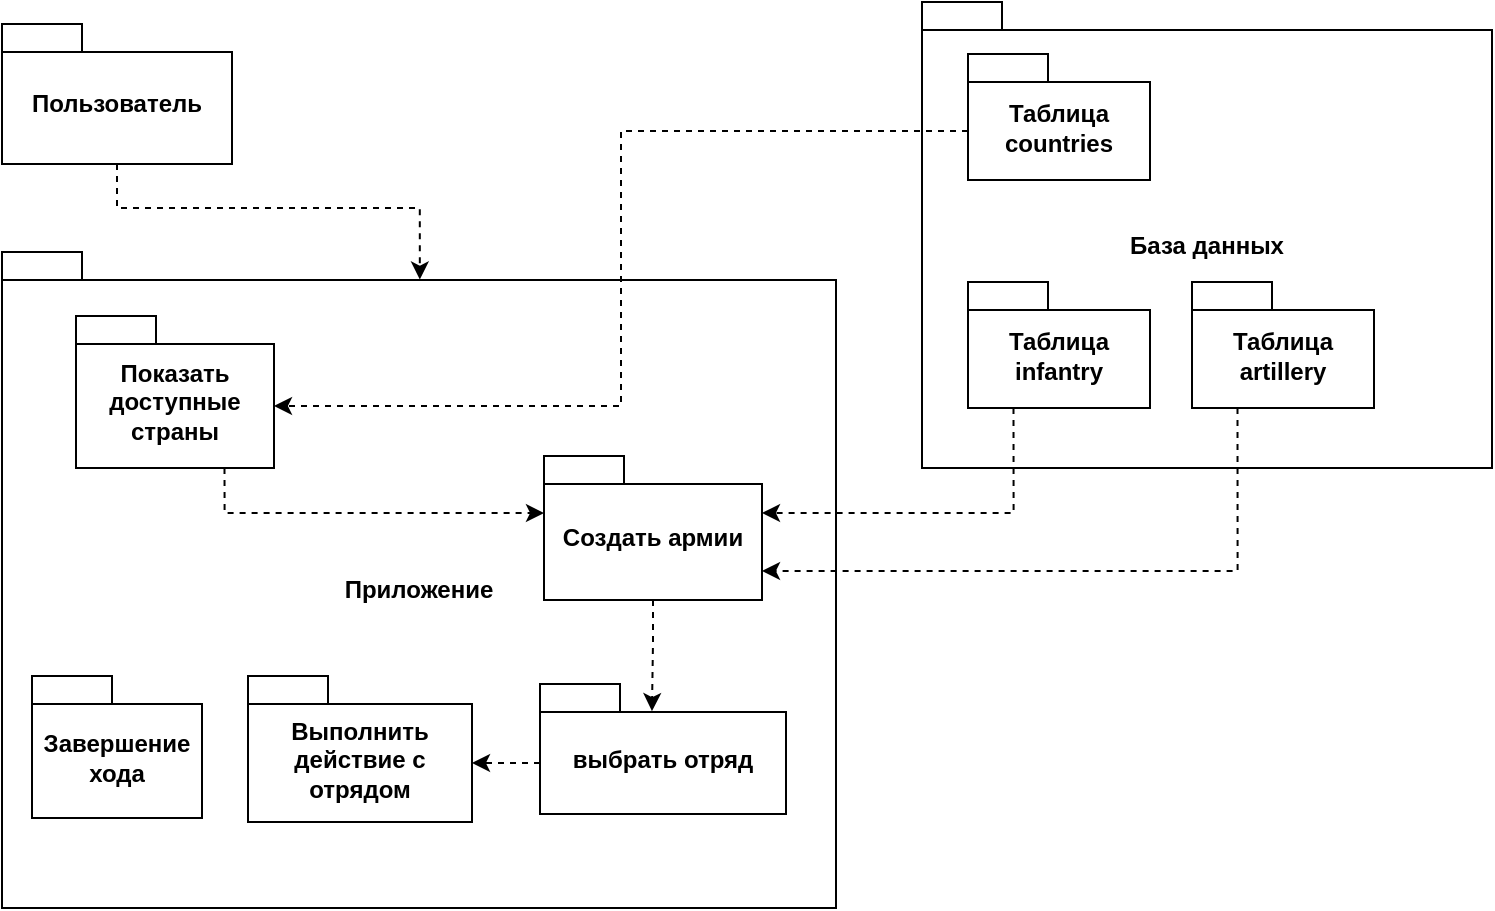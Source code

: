 <mxfile version="22.1.18" type="device">
  <diagram name="Страница — 1" id="-9y93jH47MJVGbrXM4j5">
    <mxGraphModel dx="1053" dy="582" grid="0" gridSize="10" guides="1" tooltips="1" connect="1" arrows="1" fold="1" page="1" pageScale="1" pageWidth="1000" pageHeight="1000" math="0" shadow="0">
      <root>
        <mxCell id="0" />
        <mxCell id="1" parent="0" />
        <mxCell id="kvTZ8B0482PcZTSpZ6St-1" value="База данных" style="shape=folder;fontStyle=1;spacingTop=10;tabWidth=40;tabHeight=14;tabPosition=left;html=1;whiteSpace=wrap;" vertex="1" parent="1">
          <mxGeometry x="574" y="30" width="285" height="233" as="geometry" />
        </mxCell>
        <mxCell id="kvTZ8B0482PcZTSpZ6St-14" style="edgeStyle=orthogonalEdgeStyle;rounded=0;orthogonalLoop=1;jettySize=auto;html=1;exitX=0.5;exitY=1;exitDx=0;exitDy=0;exitPerimeter=0;dashed=1;entryX=0.501;entryY=0.042;entryDx=0;entryDy=0;entryPerimeter=0;" edge="1" parent="1" source="kvTZ8B0482PcZTSpZ6St-2" target="kvTZ8B0482PcZTSpZ6St-3">
          <mxGeometry relative="1" as="geometry" />
        </mxCell>
        <mxCell id="kvTZ8B0482PcZTSpZ6St-2" value="Пользователь" style="shape=folder;fontStyle=1;spacingTop=10;tabWidth=40;tabHeight=14;tabPosition=left;html=1;whiteSpace=wrap;" vertex="1" parent="1">
          <mxGeometry x="114" y="41" width="115" height="70" as="geometry" />
        </mxCell>
        <mxCell id="kvTZ8B0482PcZTSpZ6St-3" value="Приложение" style="shape=folder;fontStyle=1;spacingTop=10;tabWidth=40;tabHeight=14;tabPosition=left;html=1;whiteSpace=wrap;" vertex="1" parent="1">
          <mxGeometry x="114" y="155" width="417" height="328" as="geometry" />
        </mxCell>
        <mxCell id="kvTZ8B0482PcZTSpZ6St-4" value="Таблица&lt;br&gt;infantry" style="shape=folder;fontStyle=1;spacingTop=10;tabWidth=40;tabHeight=14;tabPosition=left;html=1;whiteSpace=wrap;" vertex="1" parent="1">
          <mxGeometry x="597" y="170" width="91" height="63" as="geometry" />
        </mxCell>
        <mxCell id="kvTZ8B0482PcZTSpZ6St-5" value="Таблица&lt;br&gt;artillery" style="shape=folder;fontStyle=1;spacingTop=10;tabWidth=40;tabHeight=14;tabPosition=left;html=1;whiteSpace=wrap;" vertex="1" parent="1">
          <mxGeometry x="709" y="170" width="91" height="63" as="geometry" />
        </mxCell>
        <mxCell id="kvTZ8B0482PcZTSpZ6St-6" value="Таблица&lt;br&gt;countries" style="shape=folder;fontStyle=1;spacingTop=10;tabWidth=40;tabHeight=14;tabPosition=left;html=1;whiteSpace=wrap;" vertex="1" parent="1">
          <mxGeometry x="597" y="56" width="91" height="63" as="geometry" />
        </mxCell>
        <mxCell id="kvTZ8B0482PcZTSpZ6St-7" value="Показать доступные страны" style="shape=folder;fontStyle=1;spacingTop=10;tabWidth=40;tabHeight=14;tabPosition=left;html=1;whiteSpace=wrap;" vertex="1" parent="1">
          <mxGeometry x="151" y="187" width="99" height="76" as="geometry" />
        </mxCell>
        <mxCell id="kvTZ8B0482PcZTSpZ6St-8" value="Создать армии" style="shape=folder;fontStyle=1;spacingTop=10;tabWidth=40;tabHeight=14;tabPosition=left;html=1;whiteSpace=wrap;" vertex="1" parent="1">
          <mxGeometry x="385" y="257" width="109" height="72" as="geometry" />
        </mxCell>
        <mxCell id="kvTZ8B0482PcZTSpZ6St-9" style="edgeStyle=orthogonalEdgeStyle;rounded=0;orthogonalLoop=1;jettySize=auto;html=1;exitX=0;exitY=0;exitDx=0;exitDy=38.5;exitPerimeter=0;entryX=0;entryY=0;entryDx=99;entryDy=45;entryPerimeter=0;dashed=1;" edge="1" parent="1" source="kvTZ8B0482PcZTSpZ6St-6" target="kvTZ8B0482PcZTSpZ6St-7">
          <mxGeometry relative="1" as="geometry" />
        </mxCell>
        <mxCell id="kvTZ8B0482PcZTSpZ6St-11" style="edgeStyle=orthogonalEdgeStyle;rounded=0;orthogonalLoop=1;jettySize=auto;html=1;exitX=0.25;exitY=1;exitDx=0;exitDy=0;exitPerimeter=0;entryX=0;entryY=0;entryDx=109;entryDy=28.5;entryPerimeter=0;dashed=1;" edge="1" parent="1" source="kvTZ8B0482PcZTSpZ6St-4" target="kvTZ8B0482PcZTSpZ6St-8">
          <mxGeometry relative="1" as="geometry" />
        </mxCell>
        <mxCell id="kvTZ8B0482PcZTSpZ6St-12" style="edgeStyle=orthogonalEdgeStyle;rounded=0;orthogonalLoop=1;jettySize=auto;html=1;exitX=0.25;exitY=1;exitDx=0;exitDy=0;exitPerimeter=0;entryX=0;entryY=0;entryDx=109;entryDy=57.5;entryPerimeter=0;dashed=1;" edge="1" parent="1" source="kvTZ8B0482PcZTSpZ6St-5" target="kvTZ8B0482PcZTSpZ6St-8">
          <mxGeometry relative="1" as="geometry" />
        </mxCell>
        <mxCell id="kvTZ8B0482PcZTSpZ6St-13" style="edgeStyle=orthogonalEdgeStyle;rounded=0;orthogonalLoop=1;jettySize=auto;html=1;exitX=0.75;exitY=1;exitDx=0;exitDy=0;exitPerimeter=0;entryX=0;entryY=0;entryDx=0;entryDy=28.5;entryPerimeter=0;dashed=1;" edge="1" parent="1" source="kvTZ8B0482PcZTSpZ6St-7" target="kvTZ8B0482PcZTSpZ6St-8">
          <mxGeometry relative="1" as="geometry" />
        </mxCell>
        <mxCell id="kvTZ8B0482PcZTSpZ6St-15" value="выбрать отряд" style="shape=folder;fontStyle=1;spacingTop=10;tabWidth=40;tabHeight=14;tabPosition=left;html=1;whiteSpace=wrap;" vertex="1" parent="1">
          <mxGeometry x="383" y="371" width="123" height="65" as="geometry" />
        </mxCell>
        <mxCell id="kvTZ8B0482PcZTSpZ6St-16" value="Выполнить действие с отрядом" style="shape=folder;fontStyle=1;spacingTop=10;tabWidth=40;tabHeight=14;tabPosition=left;html=1;whiteSpace=wrap;" vertex="1" parent="1">
          <mxGeometry x="237" y="367" width="112" height="73" as="geometry" />
        </mxCell>
        <mxCell id="kvTZ8B0482PcZTSpZ6St-17" style="edgeStyle=orthogonalEdgeStyle;rounded=0;orthogonalLoop=1;jettySize=auto;html=1;exitX=0;exitY=0;exitDx=0;exitDy=39.5;exitPerimeter=0;entryX=0;entryY=0;entryDx=112;entryDy=43.5;entryPerimeter=0;dashed=1;" edge="1" parent="1" source="kvTZ8B0482PcZTSpZ6St-15" target="kvTZ8B0482PcZTSpZ6St-16">
          <mxGeometry relative="1" as="geometry" />
        </mxCell>
        <mxCell id="kvTZ8B0482PcZTSpZ6St-18" style="edgeStyle=orthogonalEdgeStyle;rounded=0;orthogonalLoop=1;jettySize=auto;html=1;exitX=0.5;exitY=1;exitDx=0;exitDy=0;exitPerimeter=0;entryX=0.455;entryY=0.209;entryDx=0;entryDy=0;entryPerimeter=0;dashed=1;" edge="1" parent="1" source="kvTZ8B0482PcZTSpZ6St-8" target="kvTZ8B0482PcZTSpZ6St-15">
          <mxGeometry relative="1" as="geometry" />
        </mxCell>
        <mxCell id="kvTZ8B0482PcZTSpZ6St-19" value="Завершение хода" style="shape=folder;fontStyle=1;spacingTop=10;tabWidth=40;tabHeight=14;tabPosition=left;html=1;whiteSpace=wrap;" vertex="1" parent="1">
          <mxGeometry x="129" y="367" width="85" height="71" as="geometry" />
        </mxCell>
      </root>
    </mxGraphModel>
  </diagram>
</mxfile>
